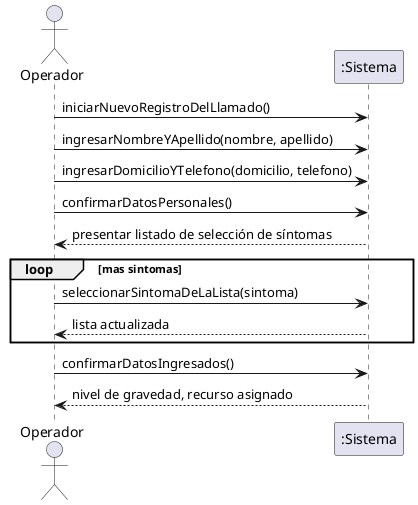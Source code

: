@startuml

actor Operador

Operador -> ":Sistema": iniciarNuevoRegistroDelLlamado()
Operador -> ":Sistema": ingresarNombreYApellido(nombre, apellido)
Operador -> ":Sistema": ingresarDomicilioYTelefono(domicilio, telefono)
Operador -> ":Sistema": confirmarDatosPersonales()
":Sistema" --> Operador: presentar listado de selección de síntomas
loop mas sintomas
    Operador -> ":Sistema": seleccionarSintomaDeLaLista(sintoma)
    ":Sistema" --> Operador:lista actualizada
end
Operador -> ":Sistema": confirmarDatosIngresados()
":Sistema" --> Operador: nivel de gravedad, recurso asignado
@enduml
